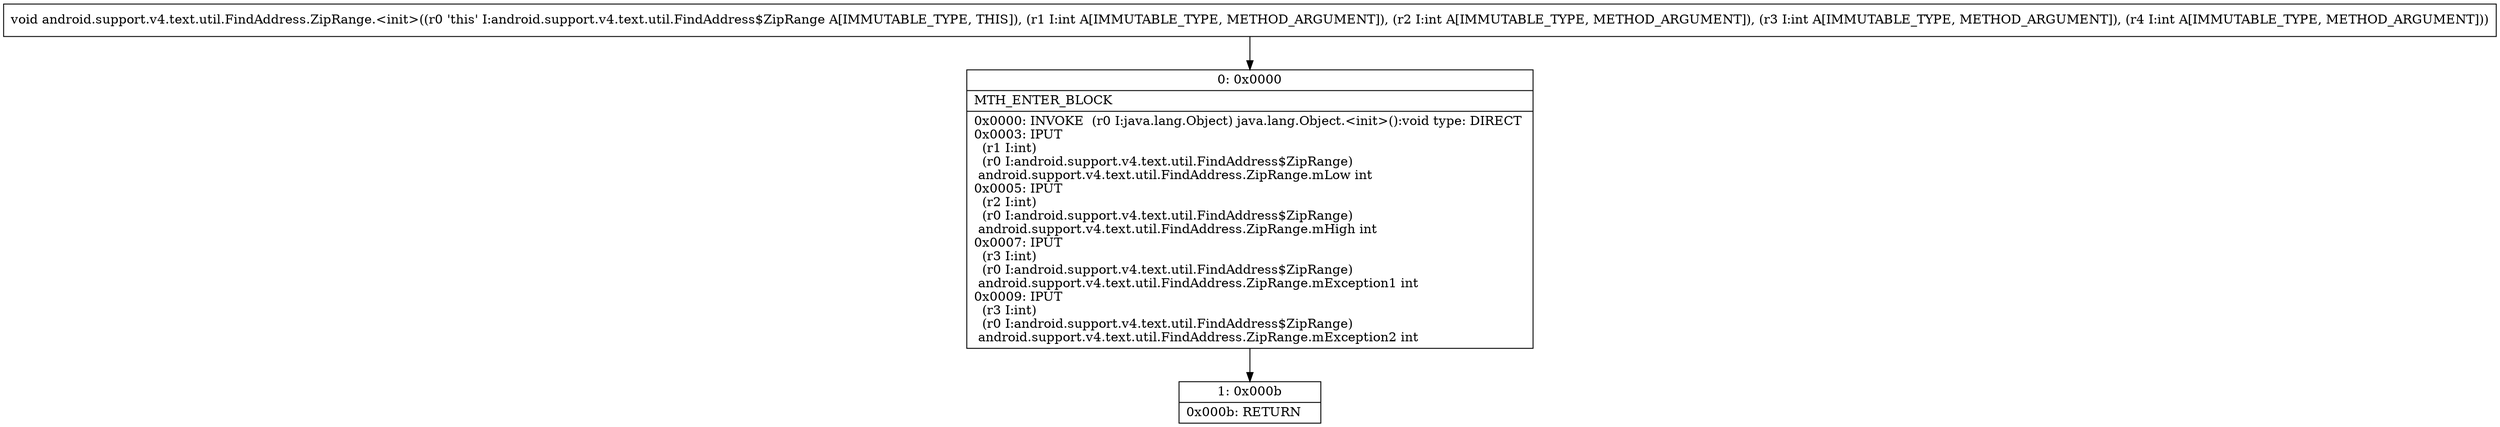 digraph "CFG forandroid.support.v4.text.util.FindAddress.ZipRange.\<init\>(IIII)V" {
Node_0 [shape=record,label="{0\:\ 0x0000|MTH_ENTER_BLOCK\l|0x0000: INVOKE  (r0 I:java.lang.Object) java.lang.Object.\<init\>():void type: DIRECT \l0x0003: IPUT  \l  (r1 I:int)\l  (r0 I:android.support.v4.text.util.FindAddress$ZipRange)\l android.support.v4.text.util.FindAddress.ZipRange.mLow int \l0x0005: IPUT  \l  (r2 I:int)\l  (r0 I:android.support.v4.text.util.FindAddress$ZipRange)\l android.support.v4.text.util.FindAddress.ZipRange.mHigh int \l0x0007: IPUT  \l  (r3 I:int)\l  (r0 I:android.support.v4.text.util.FindAddress$ZipRange)\l android.support.v4.text.util.FindAddress.ZipRange.mException1 int \l0x0009: IPUT  \l  (r3 I:int)\l  (r0 I:android.support.v4.text.util.FindAddress$ZipRange)\l android.support.v4.text.util.FindAddress.ZipRange.mException2 int \l}"];
Node_1 [shape=record,label="{1\:\ 0x000b|0x000b: RETURN   \l}"];
MethodNode[shape=record,label="{void android.support.v4.text.util.FindAddress.ZipRange.\<init\>((r0 'this' I:android.support.v4.text.util.FindAddress$ZipRange A[IMMUTABLE_TYPE, THIS]), (r1 I:int A[IMMUTABLE_TYPE, METHOD_ARGUMENT]), (r2 I:int A[IMMUTABLE_TYPE, METHOD_ARGUMENT]), (r3 I:int A[IMMUTABLE_TYPE, METHOD_ARGUMENT]), (r4 I:int A[IMMUTABLE_TYPE, METHOD_ARGUMENT])) }"];
MethodNode -> Node_0;
Node_0 -> Node_1;
}

